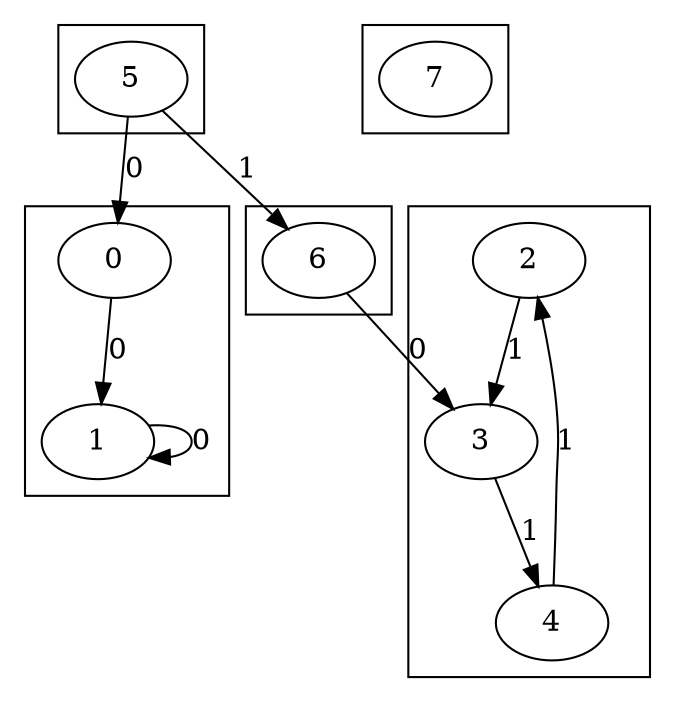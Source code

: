 digraph "Bisimilarity quotient graph" {
subgraph cluster_0 { 
rank = same; 
"5";
}
subgraph cluster_1 { 
rank = same; 
"0";
"1";
}
subgraph cluster_2 { 
rank = same; 
"6";
}
subgraph cluster_3 { 
rank = same; 
"2";
"3";
"4";
}
subgraph cluster_4 { 
rank = same; 
"7";
}
"5" -> "0" [label = "0"]
"0" -> "1" [label = "0"]
"1" -> "1" [label = "0"]
"5" -> "6" [label = "1"]
"4" -> "2" [label = "1"]
"6" -> "3" [label = "0"]
"2" -> "3" [label = "1"]
"3" -> "4" [label = "1"]
}
